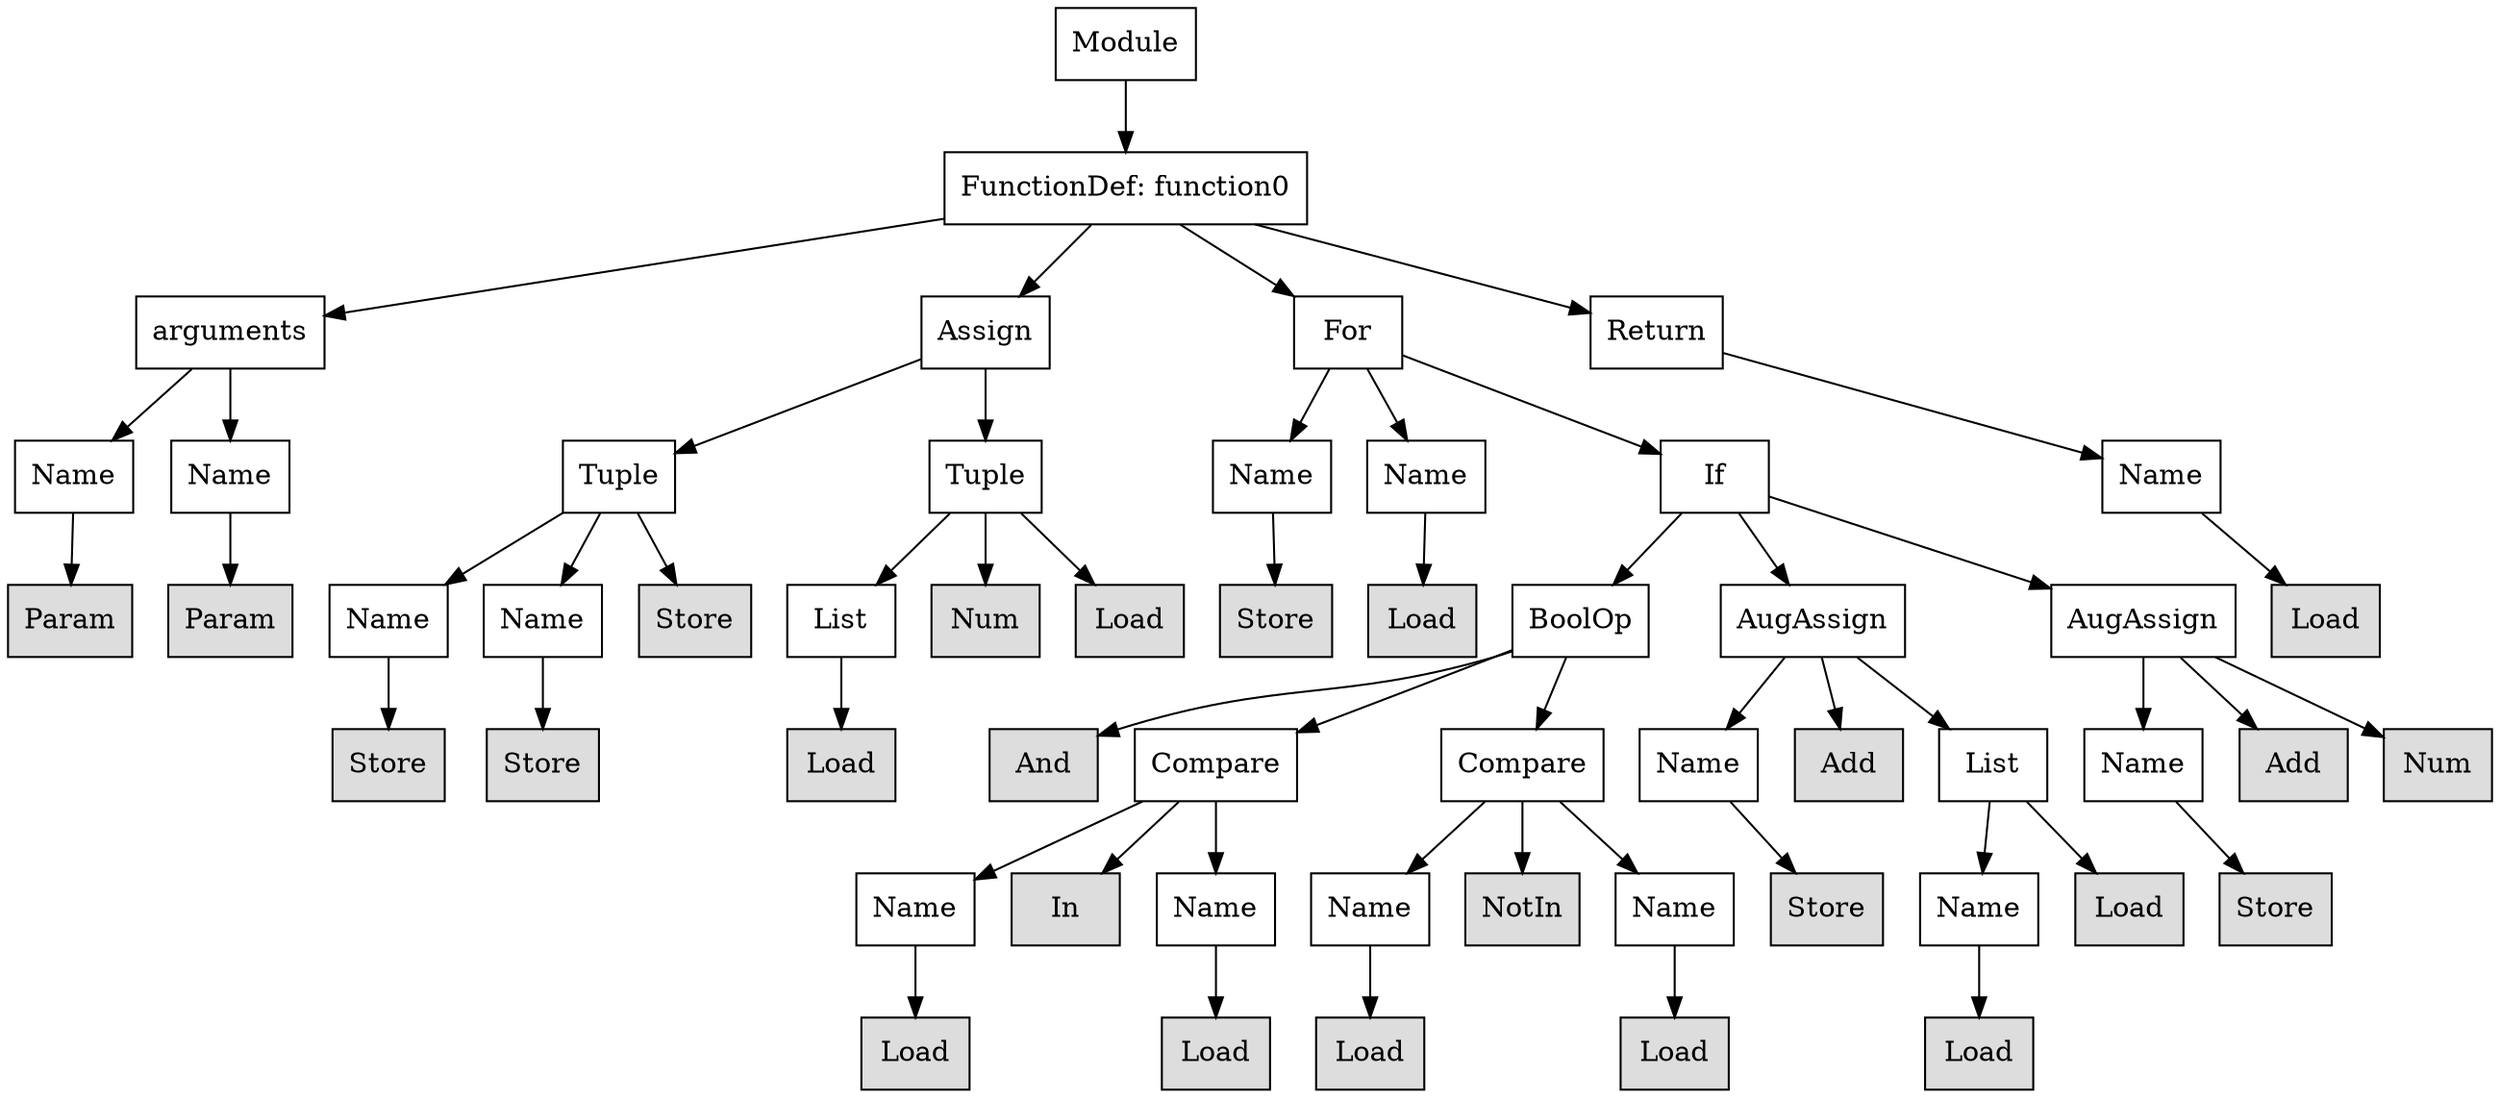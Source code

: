 digraph G {
n0 [shape=rect, label="Module"];
n1 [shape=rect, label="FunctionDef: function0"];
n2 [shape=rect, label="arguments"];
n3 [shape=rect, label="Assign"];
n4 [shape=rect, label="For"];
n5 [shape=rect, label="Return"];
n6 [shape=rect, label="Name"];
n7 [shape=rect, label="Name"];
n8 [shape=rect, label="Tuple"];
n9 [shape=rect, label="Tuple"];
n10 [shape=rect, label="Name"];
n11 [shape=rect, label="Name"];
n12 [shape=rect, label="If"];
n13 [shape=rect, label="Name"];
n14 [shape=rect, label="Param" style="filled" fillcolor="#dddddd"];
n15 [shape=rect, label="Param" style="filled" fillcolor="#dddddd"];
n16 [shape=rect, label="Name"];
n17 [shape=rect, label="Name"];
n18 [shape=rect, label="Store" style="filled" fillcolor="#dddddd"];
n19 [shape=rect, label="List"];
n20 [shape=rect, label="Num" style="filled" fillcolor="#dddddd"];
n21 [shape=rect, label="Load" style="filled" fillcolor="#dddddd"];
n22 [shape=rect, label="Store" style="filled" fillcolor="#dddddd"];
n23 [shape=rect, label="Load" style="filled" fillcolor="#dddddd"];
n24 [shape=rect, label="BoolOp"];
n25 [shape=rect, label="AugAssign"];
n26 [shape=rect, label="AugAssign"];
n27 [shape=rect, label="Load" style="filled" fillcolor="#dddddd"];
n28 [shape=rect, label="Store" style="filled" fillcolor="#dddddd"];
n29 [shape=rect, label="Store" style="filled" fillcolor="#dddddd"];
n30 [shape=rect, label="Load" style="filled" fillcolor="#dddddd"];
n31 [shape=rect, label="And" style="filled" fillcolor="#dddddd"];
n32 [shape=rect, label="Compare"];
n33 [shape=rect, label="Compare"];
n34 [shape=rect, label="Name"];
n35 [shape=rect, label="Add" style="filled" fillcolor="#dddddd"];
n36 [shape=rect, label="List"];
n37 [shape=rect, label="Name"];
n38 [shape=rect, label="Add" style="filled" fillcolor="#dddddd"];
n39 [shape=rect, label="Num" style="filled" fillcolor="#dddddd"];
n40 [shape=rect, label="Name"];
n41 [shape=rect, label="In" style="filled" fillcolor="#dddddd"];
n42 [shape=rect, label="Name"];
n43 [shape=rect, label="Name"];
n44 [shape=rect, label="NotIn" style="filled" fillcolor="#dddddd"];
n45 [shape=rect, label="Name"];
n46 [shape=rect, label="Store" style="filled" fillcolor="#dddddd"];
n47 [shape=rect, label="Name"];
n48 [shape=rect, label="Load" style="filled" fillcolor="#dddddd"];
n49 [shape=rect, label="Store" style="filled" fillcolor="#dddddd"];
n50 [shape=rect, label="Load" style="filled" fillcolor="#dddddd"];
n51 [shape=rect, label="Load" style="filled" fillcolor="#dddddd"];
n52 [shape=rect, label="Load" style="filled" fillcolor="#dddddd"];
n53 [shape=rect, label="Load" style="filled" fillcolor="#dddddd"];
n54 [shape=rect, label="Load" style="filled" fillcolor="#dddddd"];
n0 -> n1;
n1 -> n2;
n1 -> n3;
n1 -> n4;
n1 -> n5;
n2 -> n6;
n2 -> n7;
n3 -> n8;
n3 -> n9;
n4 -> n10;
n4 -> n11;
n4 -> n12;
n5 -> n13;
n6 -> n14;
n7 -> n15;
n8 -> n16;
n8 -> n17;
n8 -> n18;
n9 -> n19;
n9 -> n20;
n9 -> n21;
n10 -> n22;
n11 -> n23;
n12 -> n24;
n12 -> n25;
n12 -> n26;
n13 -> n27;
n16 -> n28;
n17 -> n29;
n19 -> n30;
n24 -> n31;
n24 -> n32;
n24 -> n33;
n25 -> n34;
n25 -> n35;
n25 -> n36;
n26 -> n37;
n26 -> n38;
n26 -> n39;
n32 -> n40;
n32 -> n41;
n32 -> n42;
n33 -> n43;
n33 -> n44;
n33 -> n45;
n34 -> n46;
n36 -> n47;
n36 -> n48;
n37 -> n49;
n40 -> n50;
n42 -> n51;
n43 -> n52;
n45 -> n53;
n47 -> n54;
}
